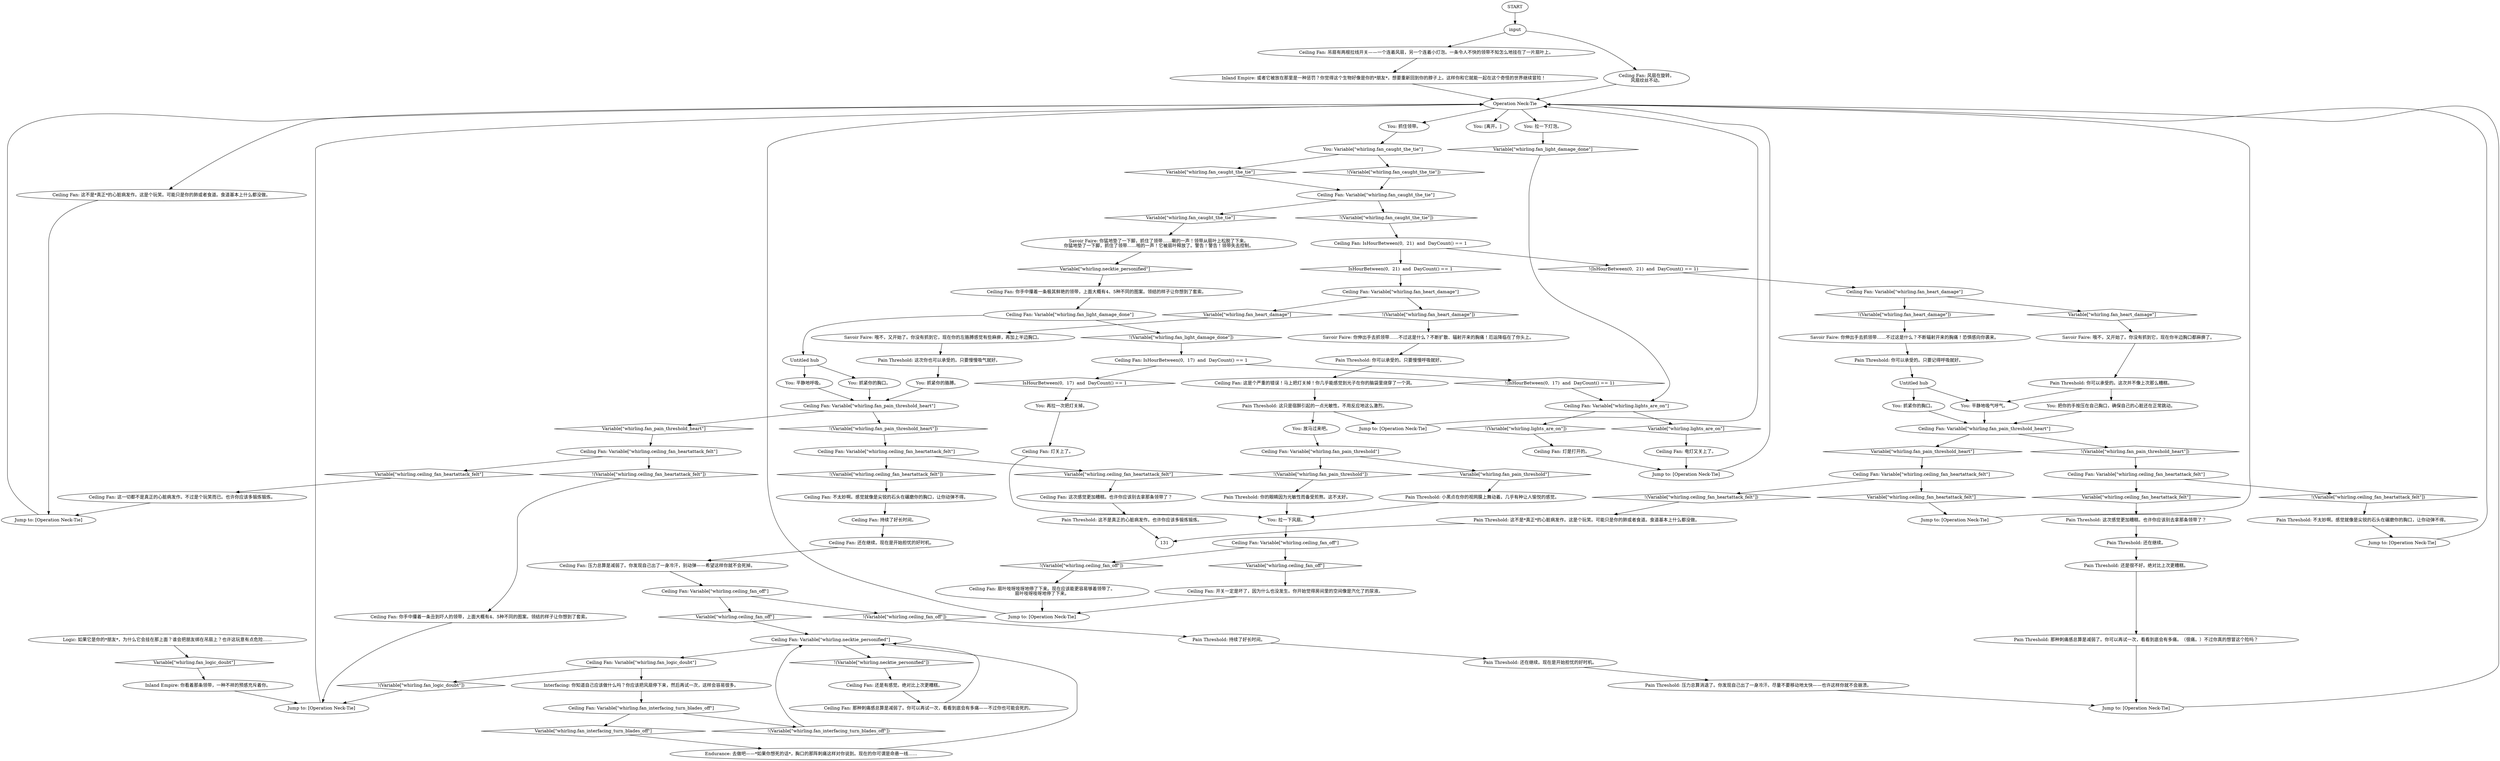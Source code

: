 # WHIRLING / CEILING FAN
# The ceiling fan is spinning like the blades of some rickety old airship about to fall on you. A truly horrendous neck-tie has somehow attached itself to one of the blades.
# ==================================================
digraph G {
	  0 [label="START"];
	  1 [label="input"];
	  2 [label="You: 抓紧你的胸口。"];
	  3 [label="Jump to: [Operation Neck-Tie]"];
	  4 [label="Ceiling Fan: 还在继续。现在是开始担忧的好时机。"];
	  5 [label="Jump to: [Operation Neck-Tie]"];
	  6 [label="Pain Threshold: 你可以承受的。只要记得呼吸就好。"];
	  7 [label="You: 抓紧你的胸口。"];
	  8 [label="Untitled hub"];
	  9 [label="Ceiling Fan: 灯关上了。"];
	  10 [label="Jump to: [Operation Neck-Tie]"];
	  11 [label="Pain Threshold: 还在继续。现在是开始担忧的好时机。"];
	  12 [label="Ceiling Fan: Variable[\"whirling.lights_are_on\"]"];
	  13 [label="Variable[\"whirling.lights_are_on\"]", shape=diamond];
	  14 [label="!(Variable[\"whirling.lights_are_on\"])", shape=diamond];
	  15 [label="Ceiling Fan: 电灯又关上了。"];
	  16 [label="Ceiling Fan: 灯是打开的。"];
	  17 [label="Ceiling Fan: 那种刺痛感总算是减弱了。你可以再试一次，看看到底会有多痛——不过你也可能会死的。"];
	  18 [label="Ceiling Fan: 压力总算是减弱了。你发现自己出了一身冷汗，别动弹——希望这样你就不会死掉。"];
	  19 [label="Savoir Faire: 你伸出手去抓领带……不过这是什么？不断辐射开来的胸痛！恐惧感向你袭来。"];
	  20 [label="Pain Threshold: 你可以承受的。只要慢慢呼吸就好。"];
	  21 [label="Ceiling Fan: 不太妙啊。感觉就像是尖锐的石头在碾磨你的胸口，让你动弹不得。"];
	  22 [label="Ceiling Fan: 持续了好长时间。"];
	  23 [label="Pain Threshold: 这次你也可以承受的。只要慢慢吸气就好。"];
	  24 [label="Ceiling Fan: 吊扇有两根拉线开关——一个连着风扇，另一个连着小灯泡。一条令人不快的领带不知怎么地挂在了一片扇叶上。"];
	  25 [label="Pain Threshold: 小黑点在你的视网膜上舞动着。几乎有种让人愉悦的感觉。"];
	  26 [label="Ceiling Fan: Variable[\"whirling.fan_caught_the_tie\"]"];
	  27 [label="Variable[\"whirling.fan_caught_the_tie\"]", shape=diamond];
	  28 [label="!(Variable[\"whirling.fan_caught_the_tie\"])", shape=diamond];
	  29 [label="You: 抓紧你的胳膊。"];
	  30 [label="Ceiling Fan: 扇叶吱呀吱呀地停了下来。现在应该能更容易够着领带了。\n扇叶吱呀吱呀地停了下来。"];
	  31 [label="You: [离开。]"];
	  32 [label="Inland Empire: 你看着那条领带，一种不祥的预感充斥着你。"];
	  33 [label="Savoir Faire: 哦不，又开始了。你没有抓到它，现在你半边胸口都麻痹了。"];
	  34 [label="Ceiling Fan: Variable[\"whirling.ceiling_fan_heartattack_felt\"]"];
	  35 [label="Variable[\"whirling.ceiling_fan_heartattack_felt\"]", shape=diamond];
	  36 [label="!(Variable[\"whirling.ceiling_fan_heartattack_felt\"])", shape=diamond];
	  37 [label="You: 把你的手按压在自己胸口，确保自己的心脏还在正常跳动。"];
	  38 [label="Savoir Faire: 哦不，又开始了。你没有抓到它，现在你的左胳膊感觉有些麻痹，再加上半边胸口。"];
	  39 [label="Endurance: 去做吧——*如果你想死的话*，胸口的那阵刺痛这样对你说到。现在的你可谓是命悬一线……"];
	  40 [label="You: 平静地吸气呼气。"];
	  41 [label="Pain Threshold: 你可以承受的。这次并不像上次那么糟糕。"];
	  42 [label="Savoir Faire: 你伸出手去抓领带……不过这是什么？不断扩散、辐射开来的胸痛！厄运降临在了你头上。"];
	  43 [label="Ceiling Fan: Variable[\"whirling.ceiling_fan_heartattack_felt\"]"];
	  44 [label="Variable[\"whirling.ceiling_fan_heartattack_felt\"]", shape=diamond];
	  45 [label="!(Variable[\"whirling.ceiling_fan_heartattack_felt\"])", shape=diamond];
	  46 [label="Ceiling Fan: Variable[\"whirling.ceiling_fan_heartattack_felt\"]"];
	  47 [label="Variable[\"whirling.ceiling_fan_heartattack_felt\"]", shape=diamond];
	  48 [label="!(Variable[\"whirling.ceiling_fan_heartattack_felt\"])", shape=diamond];
	  49 [label="You: 放马过来吧。"];
	  50 [label="You: 抓住领带。"];
	  51 [label="You: Variable[\"whirling.fan_caught_the_tie\"]"];
	  52 [label="Variable[\"whirling.fan_caught_the_tie\"]", shape=diamond];
	  53 [label="!(Variable[\"whirling.fan_caught_the_tie\"])", shape=diamond];
	  54 [label="Ceiling Fan: Variable[\"whirling.ceiling_fan_off\"]"];
	  55 [label="Variable[\"whirling.ceiling_fan_off\"]", shape=diamond];
	  56 [label="!(Variable[\"whirling.ceiling_fan_off\"])", shape=diamond];
	  57 [label="Ceiling Fan: 开关一定是坏了，因为什么也没发生。你开始觉得房间里的空间像是汽化了的尿液。"];
	  58 [label="Jump to: [Operation Neck-Tie]"];
	  59 [label="Ceiling Fan: Variable[\"whirling.fan_heart_damage\"]"];
	  60 [label="Variable[\"whirling.fan_heart_damage\"]", shape=diamond];
	  61 [label="!(Variable[\"whirling.fan_heart_damage\"])", shape=diamond];
	  62 [label="Pain Threshold: 压力总算消退了。你发现自己出了一身冷汗。尽量不要移动地太快——也许这样你就不会崩溃。"];
	  63 [label="Ceiling Fan: 你手中攥着一条极其鲜艳的领带，上面大概有4、5种不同的图案。领结的样子让你想到了套索。"];
	  64 [label="You: 拉一下灯泡。"];
	  65 [label="Jump to: [Operation Neck-Tie]"];
	  66 [label="Ceiling Fan: 风扇在旋转。\n风扇纹丝不动。"];
	  67 [label="Pain Threshold: 还在继续。"];
	  68 [label="Ceiling Fan: Variable[\"whirling.ceiling_fan_heartattack_felt\"]"];
	  69 [label="Variable[\"whirling.ceiling_fan_heartattack_felt\"]", shape=diamond];
	  70 [label="!(Variable[\"whirling.ceiling_fan_heartattack_felt\"])", shape=diamond];
	  71 [label="Pain Threshold: 你的眼睛因为光敏性而备受煎熬。这不太好。"];
	  72 [label="Ceiling Fan: IsHourBetween(0,  21)  and  DayCount() == 1"];
	  73 [label="IsHourBetween(0,  21)  and  DayCount() == 1", shape=diamond];
	  74 [label="!(IsHourBetween(0,  21)  and  DayCount() == 1)", shape=diamond];
	  75 [label="Ceiling Fan: Variable[\"whirling.fan_pain_threshold\"]"];
	  76 [label="Variable[\"whirling.fan_pain_threshold\"]", shape=diamond];
	  77 [label="!(Variable[\"whirling.fan_pain_threshold\"])", shape=diamond];
	  78 [label="Ceiling Fan: Variable[\"whirling.fan_pain_threshold_heart\"]"];
	  79 [label="Variable[\"whirling.fan_pain_threshold_heart\"]", shape=diamond];
	  80 [label="!(Variable[\"whirling.fan_pain_threshold_heart\"])", shape=diamond];
	  81 [label="Inland Empire: 或者它被放在那里是一种惩罚？你觉得这个生物好像是你的*朋友*，想要重新回到你的脖子上。这样你和它就能一起在这个奇怪的世界继续冒险！"];
	  82 [label="Savoir Faire: 你猛地垫了一下脚，抓住了领带……唰的一声！领带从扇叶上松脱了下来。\n你猛地垫了一下脚，抓住了领带……啪的一声！它被扇叶释放了。警告！警告！领带失去控制。"];
	  83 [label="Pain Threshold: 这只是宿醉引起的一点光敏性。不用反应地这么激烈。"];
	  84 [label="Ceiling Fan: Variable[\"whirling.fan_interfacing_turn_blades_off\"]"];
	  85 [label="Variable[\"whirling.fan_interfacing_turn_blades_off\"]", shape=diamond];
	  86 [label="!(Variable[\"whirling.fan_interfacing_turn_blades_off\"])", shape=diamond];
	  87 [label="Pain Threshold: 那种刺痛感总算是减弱了。你可以再试一次，看看到底会有多痛。（很痛。）不过你真的想冒这个险吗？"];
	  88 [label="Ceiling Fan: Variable[\"whirling.fan_pain_threshold_heart\"]"];
	  89 [label="Variable[\"whirling.fan_pain_threshold_heart\"]", shape=diamond];
	  90 [label="!(Variable[\"whirling.fan_pain_threshold_heart\"])", shape=diamond];
	  91 [label="Pain Threshold: 这次感觉更加糟糕。也许你应该别去拿那条领带了？"];
	  92 [label="You: 平静地呼吸。"];
	  93 [label="Ceiling Fan: Variable[\"whirling.fan_heart_damage\"]"];
	  94 [label="Variable[\"whirling.fan_heart_damage\"]", shape=diamond];
	  95 [label="!(Variable[\"whirling.fan_heart_damage\"])", shape=diamond];
	  96 [label="Ceiling Fan: 这一切都不是真正的心脏病发作。不过是个玩笑而已。也许你应该多锻炼锻炼。"];
	  97 [label="Pain Threshold: 还是很不好。绝对比上次更糟糕。"];
	  98 [label="Pain Threshold: 这不是*真正*的心脏病发作。这是个玩笑。可能只是你的肺或者食道。食道基本上什么都没做。"];
	  99 [label="Pain Threshold: 不太妙啊。感觉就像是尖锐的石头在碾磨你的胸口，让你动弹不得。"];
	  100 [label="Operation Neck-Tie"];
	  101 [label="Ceiling Fan: 这次感觉更加糟糕。也许你应该别去拿那条领带了？"];
	  102 [label="Ceiling Fan: Variable[\"whirling.ceiling_fan_off\"]"];
	  103 [label="Variable[\"whirling.ceiling_fan_off\"]", shape=diamond];
	  104 [label="!(Variable[\"whirling.ceiling_fan_off\"])", shape=diamond];
	  105 [label="Ceiling Fan: IsHourBetween(0,  17)  and  DayCount() == 1"];
	  106 [label="IsHourBetween(0,  17)  and  DayCount() == 1", shape=diamond];
	  107 [label="!(IsHourBetween(0,  17)  and  DayCount() == 1)", shape=diamond];
	  108 [label="Logic: 如果它是你的*朋友*，为什么它会挂在那上面？谁会把朋友绑在吊扇上？也许这玩意有点危险……"];
	  109 [label="Ceiling Fan: Variable[\"whirling.fan_light_damage_done\"]"];
	  110 [label="Variable[\"whirling.fan_light_damage_done\"]", shape=diamond];
	  111 [label="!(Variable[\"whirling.fan_light_damage_done\"])", shape=diamond];
	  112 [label="Untitled hub"];
	  113 [label="Ceiling Fan: 这是个严重的错误！马上把灯关掉！你几乎能感觉到光子在你的脑袋里烧穿了一个洞。"];
	  114 [label="You: 再拉一次把灯关掉。"];
	  115 [label="Jump to: [Operation Neck-Tie]"];
	  116 [label="Ceiling Fan: Variable[\"whirling.necktie_personified\"]"];
	  117 [label="Variable[\"whirling.necktie_personified\"]", shape=diamond];
	  118 [label="!(Variable[\"whirling.necktie_personified\"])", shape=diamond];
	  119 [label="Ceiling Fan: Variable[\"whirling.fan_logic_doubt\"]"];
	  120 [label="Variable[\"whirling.fan_logic_doubt\"]", shape=diamond];
	  121 [label="!(Variable[\"whirling.fan_logic_doubt\"])", shape=diamond];
	  122 [label="Interfacing: 你知道自己应该做什么吗？你应该把风扇停下来，然后再试一次，这样会容易很多。"];
	  123 [label="Pain Threshold: 持续了好长时间。"];
	  124 [label="Jump to: [Operation Neck-Tie]"];
	  125 [label="You: 拉一下风扇。"];
	  126 [label="Ceiling Fan: 这不是*真正*的心脏病发作。这是个玩笑。可能只是你的肺或者食道。食道基本上什么都没做。"];
	  127 [label="Ceiling Fan: 你手中攥着一条丑到吓人的领带，上面大概有4、5种不同的图案。领结的样子让你想到了套索。"];
	  128 [label="Ceiling Fan: 还是有感觉。绝对比上次更糟糕。"];
	  129 [label="Pain Threshold: 这不是真正的心脏病发作。也许你应该多锻炼锻炼。"];
	  130 [label="Jump to: [Operation Neck-Tie]"];
	  0 -> 1
	  1 -> 24
	  1 -> 66
	  2 -> 78
	  3 -> 100
	  4 -> 18
	  5 -> 100
	  6 -> 8
	  7 -> 88
	  8 -> 40
	  8 -> 7
	  9 -> 125
	  10 -> 100
	  11 -> 62
	  12 -> 13
	  12 -> 14
	  13 -> 15
	  14 -> 16
	  15 -> 65
	  16 -> 65
	  17 -> 116
	  18 -> 102
	  19 -> 6
	  20 -> 113
	  21 -> 22
	  22 -> 4
	  23 -> 29
	  24 -> 81
	  25 -> 125
	  26 -> 27
	  26 -> 28
	  27 -> 82
	  28 -> 72
	  29 -> 78
	  30 -> 10
	  32 -> 3
	  33 -> 41
	  34 -> 35
	  34 -> 36
	  35 -> 130
	  36 -> 98
	  37 -> 88
	  38 -> 23
	  39 -> 116
	  40 -> 88
	  41 -> 40
	  41 -> 37
	  42 -> 20
	  43 -> 44
	  43 -> 45
	  44 -> 101
	  45 -> 21
	  46 -> 48
	  46 -> 47
	  47 -> 96
	  48 -> 127
	  49 -> 75
	  50 -> 51
	  51 -> 52
	  51 -> 53
	  52 -> 26
	  53 -> 26
	  54 -> 56
	  54 -> 55
	  55 -> 57
	  56 -> 30
	  57 -> 10
	  58 -> 100
	  59 -> 60
	  59 -> 61
	  60 -> 33
	  61 -> 19
	  62 -> 5
	  63 -> 109
	  64 -> 110
	  65 -> 100
	  66 -> 100
	  67 -> 97
	  68 -> 69
	  68 -> 70
	  69 -> 91
	  70 -> 99
	  71 -> 125
	  72 -> 73
	  72 -> 74
	  73 -> 93
	  74 -> 59
	  75 -> 76
	  75 -> 77
	  76 -> 25
	  77 -> 71
	  78 -> 80
	  78 -> 79
	  79 -> 46
	  80 -> 43
	  81 -> 100
	  82 -> 117
	  83 -> 49
	  83 -> 115
	  84 -> 85
	  84 -> 86
	  85 -> 39
	  86 -> 116
	  87 -> 5
	  88 -> 89
	  88 -> 90
	  89 -> 34
	  90 -> 68
	  91 -> 67
	  92 -> 78
	  93 -> 94
	  93 -> 95
	  94 -> 38
	  95 -> 42
	  96 -> 58
	  97 -> 87
	  98 -> 131
	  99 -> 124
	  100 -> 64
	  100 -> 50
	  100 -> 126
	  100 -> 31
	  101 -> 129
	  102 -> 104
	  102 -> 103
	  103 -> 116
	  104 -> 123
	  105 -> 106
	  105 -> 107
	  106 -> 114
	  107 -> 12
	  108 -> 120
	  109 -> 112
	  109 -> 111
	  110 -> 12
	  111 -> 105
	  112 -> 2
	  112 -> 92
	  113 -> 83
	  114 -> 9
	  115 -> 100
	  116 -> 118
	  116 -> 119
	  117 -> 63
	  118 -> 128
	  119 -> 121
	  119 -> 122
	  120 -> 32
	  121 -> 3
	  122 -> 84
	  123 -> 11
	  124 -> 100
	  125 -> 54
	  126 -> 58
	  127 -> 3
	  128 -> 17
	  129 -> 131
	  130 -> 100
}

